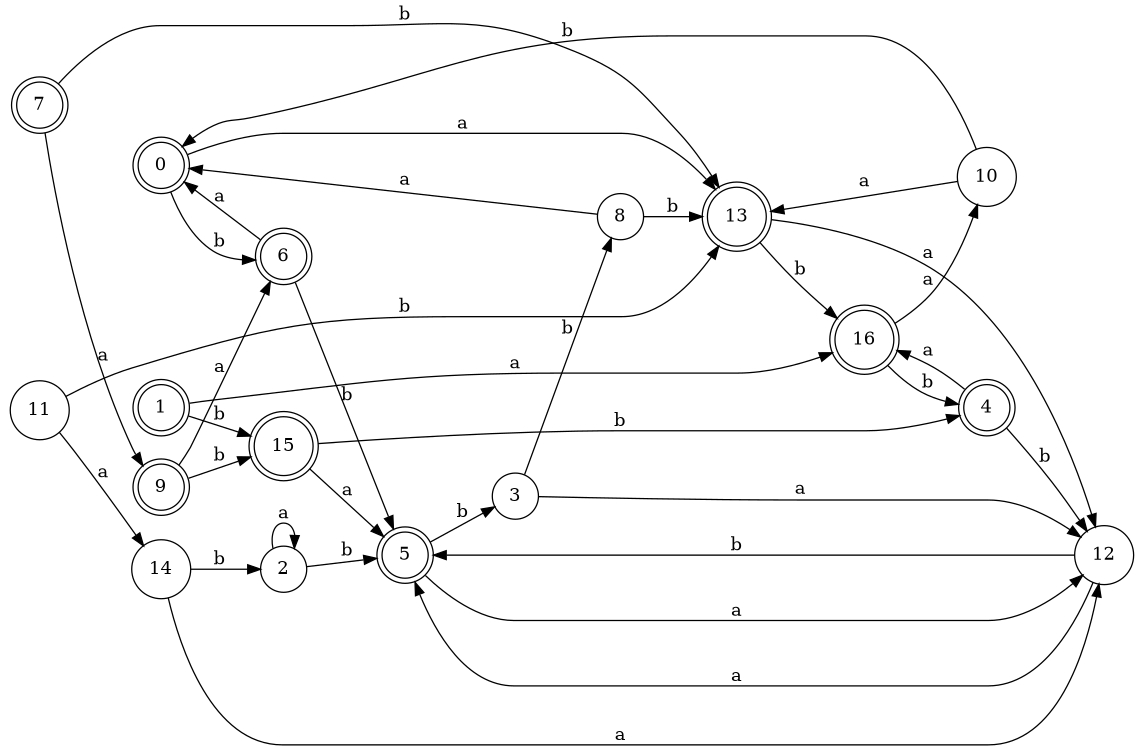 digraph n14_4 {
__start0 [label="" shape="none"];

rankdir=LR;
size="8,5";

s0 [style="rounded,filled", color="black", fillcolor="white" shape="doublecircle", label="0"];
s1 [style="rounded,filled", color="black", fillcolor="white" shape="doublecircle", label="1"];
s2 [style="filled", color="black", fillcolor="white" shape="circle", label="2"];
s3 [style="filled", color="black", fillcolor="white" shape="circle", label="3"];
s4 [style="rounded,filled", color="black", fillcolor="white" shape="doublecircle", label="4"];
s5 [style="rounded,filled", color="black", fillcolor="white" shape="doublecircle", label="5"];
s6 [style="rounded,filled", color="black", fillcolor="white" shape="doublecircle", label="6"];
s7 [style="rounded,filled", color="black", fillcolor="white" shape="doublecircle", label="7"];
s8 [style="filled", color="black", fillcolor="white" shape="circle", label="8"];
s9 [style="rounded,filled", color="black", fillcolor="white" shape="doublecircle", label="9"];
s10 [style="filled", color="black", fillcolor="white" shape="circle", label="10"];
s11 [style="filled", color="black", fillcolor="white" shape="circle", label="11"];
s12 [style="filled", color="black", fillcolor="white" shape="circle", label="12"];
s13 [style="rounded,filled", color="black", fillcolor="white" shape="doublecircle", label="13"];
s14 [style="filled", color="black", fillcolor="white" shape="circle", label="14"];
s15 [style="rounded,filled", color="black", fillcolor="white" shape="doublecircle", label="15"];
s16 [style="rounded,filled", color="black", fillcolor="white" shape="doublecircle", label="16"];
s0 -> s13 [label="a"];
s0 -> s6 [label="b"];
s1 -> s16 [label="a"];
s1 -> s15 [label="b"];
s2 -> s2 [label="a"];
s2 -> s5 [label="b"];
s3 -> s12 [label="a"];
s3 -> s8 [label="b"];
s4 -> s16 [label="a"];
s4 -> s12 [label="b"];
s5 -> s12 [label="a"];
s5 -> s3 [label="b"];
s6 -> s0 [label="a"];
s6 -> s5 [label="b"];
s7 -> s9 [label="a"];
s7 -> s13 [label="b"];
s8 -> s0 [label="a"];
s8 -> s13 [label="b"];
s9 -> s6 [label="a"];
s9 -> s15 [label="b"];
s10 -> s13 [label="a"];
s10 -> s0 [label="b"];
s11 -> s14 [label="a"];
s11 -> s13 [label="b"];
s12 -> s5 [label="a"];
s12 -> s5 [label="b"];
s13 -> s12 [label="a"];
s13 -> s16 [label="b"];
s14 -> s12 [label="a"];
s14 -> s2 [label="b"];
s15 -> s5 [label="a"];
s15 -> s4 [label="b"];
s16 -> s10 [label="a"];
s16 -> s4 [label="b"];

}